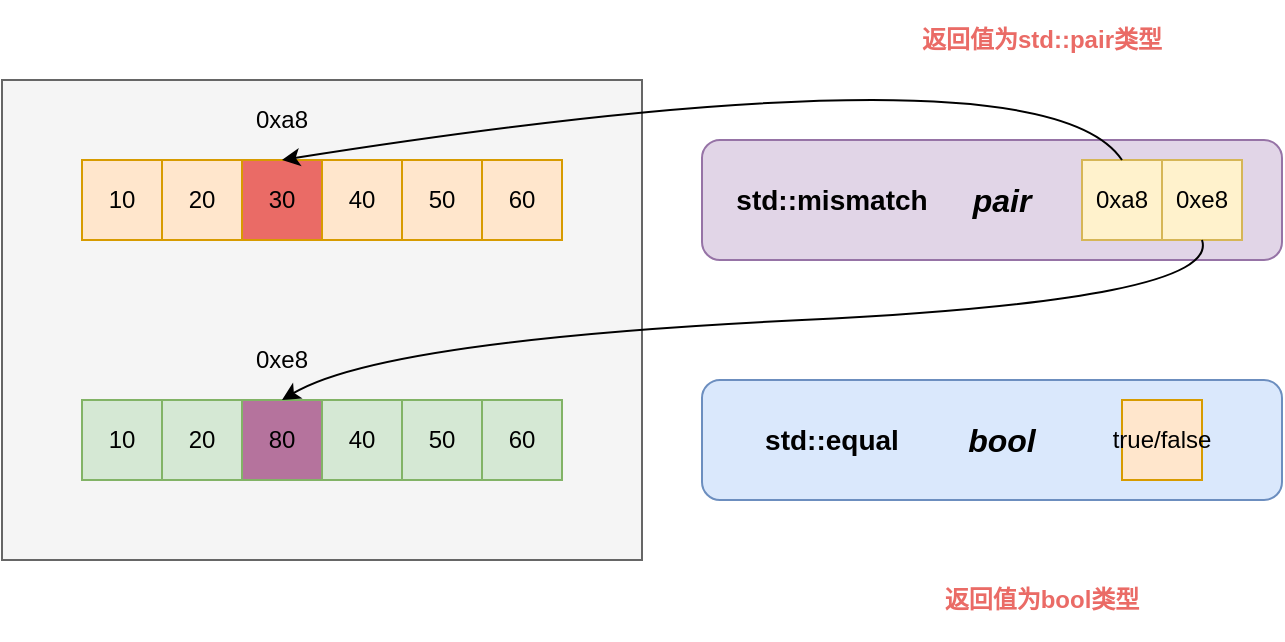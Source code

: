 <mxfile version="14.9.8" type="github">
  <diagram id="D_pI4qiSISny5-aCqGx1" name="Page-1">
    <mxGraphModel dx="1422" dy="801" grid="1" gridSize="10" guides="1" tooltips="1" connect="1" arrows="1" fold="1" page="1" pageScale="1" pageWidth="827" pageHeight="1169" math="0" shadow="0">
      <root>
        <mxCell id="0" />
        <mxCell id="1" parent="0" />
        <mxCell id="sCApRbblR5fKisdRAcV4-32" value="" style="rounded=1;whiteSpace=wrap;html=1;fillColor=#e1d5e7;strokeColor=#9673a6;" vertex="1" parent="1">
          <mxGeometry x="390" y="230" width="290" height="60" as="geometry" />
        </mxCell>
        <mxCell id="sCApRbblR5fKisdRAcV4-31" value="" style="rounded=1;whiteSpace=wrap;html=1;fillColor=#dae8fc;strokeColor=#6c8ebf;" vertex="1" parent="1">
          <mxGeometry x="390" y="350" width="290" height="60" as="geometry" />
        </mxCell>
        <mxCell id="sCApRbblR5fKisdRAcV4-30" value="" style="rounded=0;whiteSpace=wrap;html=1;fillColor=#f5f5f5;strokeColor=#666666;fontColor=#333333;" vertex="1" parent="1">
          <mxGeometry x="40" y="200" width="320" height="240" as="geometry" />
        </mxCell>
        <mxCell id="sCApRbblR5fKisdRAcV4-1" value="10" style="rounded=0;whiteSpace=wrap;html=1;fillColor=#ffe6cc;strokeColor=#d79b00;" vertex="1" parent="1">
          <mxGeometry x="80" y="240" width="40" height="40" as="geometry" />
        </mxCell>
        <mxCell id="sCApRbblR5fKisdRAcV4-2" value="20" style="rounded=0;whiteSpace=wrap;html=1;fillColor=#ffe6cc;strokeColor=#d79b00;" vertex="1" parent="1">
          <mxGeometry x="120" y="240" width="40" height="40" as="geometry" />
        </mxCell>
        <mxCell id="sCApRbblR5fKisdRAcV4-3" value="50" style="rounded=0;whiteSpace=wrap;html=1;fillColor=#ffe6cc;strokeColor=#d79b00;" vertex="1" parent="1">
          <mxGeometry x="240" y="240" width="40" height="40" as="geometry" />
        </mxCell>
        <mxCell id="sCApRbblR5fKisdRAcV4-4" value="40" style="rounded=0;whiteSpace=wrap;html=1;fillColor=#ffe6cc;strokeColor=#d79b00;" vertex="1" parent="1">
          <mxGeometry x="200" y="240" width="40" height="40" as="geometry" />
        </mxCell>
        <mxCell id="sCApRbblR5fKisdRAcV4-5" value="30" style="rounded=0;whiteSpace=wrap;html=1;strokeColor=#d79b00;fillColor=#EA6B66;" vertex="1" parent="1">
          <mxGeometry x="160" y="240" width="40" height="40" as="geometry" />
        </mxCell>
        <mxCell id="sCApRbblR5fKisdRAcV4-7" value="60" style="rounded=0;whiteSpace=wrap;html=1;fillColor=#ffe6cc;strokeColor=#d79b00;" vertex="1" parent="1">
          <mxGeometry x="280" y="240" width="40" height="40" as="geometry" />
        </mxCell>
        <mxCell id="sCApRbblR5fKisdRAcV4-8" value="10" style="rounded=0;whiteSpace=wrap;html=1;fillColor=#d5e8d4;strokeColor=#82b366;" vertex="1" parent="1">
          <mxGeometry x="80" y="360" width="40" height="40" as="geometry" />
        </mxCell>
        <mxCell id="sCApRbblR5fKisdRAcV4-9" value="20" style="rounded=0;whiteSpace=wrap;html=1;fillColor=#d5e8d4;strokeColor=#82b366;" vertex="1" parent="1">
          <mxGeometry x="120" y="360" width="40" height="40" as="geometry" />
        </mxCell>
        <mxCell id="sCApRbblR5fKisdRAcV4-10" value="50" style="rounded=0;whiteSpace=wrap;html=1;fillColor=#d5e8d4;strokeColor=#82b366;" vertex="1" parent="1">
          <mxGeometry x="240" y="360" width="40" height="40" as="geometry" />
        </mxCell>
        <mxCell id="sCApRbblR5fKisdRAcV4-11" value="40" style="rounded=0;whiteSpace=wrap;html=1;fillColor=#d5e8d4;strokeColor=#82b366;" vertex="1" parent="1">
          <mxGeometry x="200" y="360" width="40" height="40" as="geometry" />
        </mxCell>
        <mxCell id="sCApRbblR5fKisdRAcV4-12" value="80" style="rounded=0;whiteSpace=wrap;html=1;strokeColor=#82b366;fillColor=#B5739D;" vertex="1" parent="1">
          <mxGeometry x="160" y="360" width="40" height="40" as="geometry" />
        </mxCell>
        <mxCell id="sCApRbblR5fKisdRAcV4-13" value="60" style="rounded=0;whiteSpace=wrap;html=1;fillColor=#d5e8d4;strokeColor=#82b366;" vertex="1" parent="1">
          <mxGeometry x="280" y="360" width="40" height="40" as="geometry" />
        </mxCell>
        <mxCell id="sCApRbblR5fKisdRAcV4-14" value="&lt;b&gt;&lt;font style=&quot;font-size: 14px&quot;&gt;std::mismatch&lt;/font&gt;&lt;/b&gt;" style="text;html=1;strokeColor=none;fillColor=none;align=center;verticalAlign=middle;whiteSpace=wrap;rounded=0;" vertex="1" parent="1">
          <mxGeometry x="400" y="240" width="110" height="40" as="geometry" />
        </mxCell>
        <mxCell id="sCApRbblR5fKisdRAcV4-15" value="&lt;b&gt;&lt;font style=&quot;font-size: 14px&quot;&gt;std::equal&lt;/font&gt;&lt;/b&gt;" style="text;html=1;strokeColor=none;fillColor=none;align=center;verticalAlign=middle;whiteSpace=wrap;rounded=0;" vertex="1" parent="1">
          <mxGeometry x="415" y="360" width="80" height="40" as="geometry" />
        </mxCell>
        <mxCell id="sCApRbblR5fKisdRAcV4-17" value="0xe8" style="rounded=0;whiteSpace=wrap;html=1;strokeColor=#d6b656;fillColor=#fff2cc;" vertex="1" parent="1">
          <mxGeometry x="620" y="240" width="40" height="40" as="geometry" />
        </mxCell>
        <mxCell id="sCApRbblR5fKisdRAcV4-18" value="0xa8" style="rounded=0;whiteSpace=wrap;html=1;strokeColor=#d6b656;fillColor=#fff2cc;" vertex="1" parent="1">
          <mxGeometry x="580" y="240" width="40" height="40" as="geometry" />
        </mxCell>
        <mxCell id="sCApRbblR5fKisdRAcV4-19" value="true/false" style="rounded=0;whiteSpace=wrap;html=1;strokeColor=#d79b00;fillColor=#ffe6cc;" vertex="1" parent="1">
          <mxGeometry x="600" y="360" width="40" height="40" as="geometry" />
        </mxCell>
        <mxCell id="sCApRbblR5fKisdRAcV4-21" value="&lt;i&gt;&lt;b&gt;&lt;font style=&quot;font-size: 16px&quot;&gt;bool&lt;/font&gt;&lt;/b&gt;&lt;/i&gt;" style="text;html=1;strokeColor=none;fillColor=none;align=center;verticalAlign=middle;whiteSpace=wrap;rounded=0;" vertex="1" parent="1">
          <mxGeometry x="520" y="360" width="40" height="40" as="geometry" />
        </mxCell>
        <mxCell id="sCApRbblR5fKisdRAcV4-22" value="&lt;b&gt;&lt;font style=&quot;font-size: 16px&quot;&gt;&lt;i&gt;pair&lt;/i&gt;&lt;/font&gt;&lt;/b&gt;" style="text;html=1;strokeColor=none;fillColor=none;align=center;verticalAlign=middle;whiteSpace=wrap;rounded=0;" vertex="1" parent="1">
          <mxGeometry x="520" y="240" width="40" height="40" as="geometry" />
        </mxCell>
        <mxCell id="sCApRbblR5fKisdRAcV4-24" value="0xe8" style="text;html=1;strokeColor=none;fillColor=none;align=center;verticalAlign=middle;whiteSpace=wrap;rounded=0;" vertex="1" parent="1">
          <mxGeometry x="160" y="320" width="40" height="40" as="geometry" />
        </mxCell>
        <mxCell id="sCApRbblR5fKisdRAcV4-26" value="0xa8" style="text;html=1;strokeColor=none;fillColor=none;align=center;verticalAlign=middle;whiteSpace=wrap;rounded=0;" vertex="1" parent="1">
          <mxGeometry x="160" y="200" width="40" height="40" as="geometry" />
        </mxCell>
        <mxCell id="sCApRbblR5fKisdRAcV4-27" value="" style="curved=1;endArrow=classic;html=1;exitX=0.5;exitY=0;exitDx=0;exitDy=0;entryX=0.5;entryY=1;entryDx=0;entryDy=0;" edge="1" parent="1" source="sCApRbblR5fKisdRAcV4-18" target="sCApRbblR5fKisdRAcV4-26">
          <mxGeometry width="50" height="50" relative="1" as="geometry">
            <mxPoint x="530" y="210" as="sourcePoint" />
            <mxPoint x="580" y="160" as="targetPoint" />
            <Array as="points">
              <mxPoint x="580" y="210" />
              <mxPoint x="370" y="210" />
            </Array>
          </mxGeometry>
        </mxCell>
        <mxCell id="sCApRbblR5fKisdRAcV4-28" value="" style="curved=1;endArrow=classic;html=1;exitX=0.5;exitY=1;exitDx=0;exitDy=0;" edge="1" parent="1" source="sCApRbblR5fKisdRAcV4-17">
          <mxGeometry width="50" height="50" relative="1" as="geometry">
            <mxPoint x="490" y="480" as="sourcePoint" />
            <mxPoint x="180" y="360" as="targetPoint" />
            <Array as="points">
              <mxPoint x="650" y="310" />
              <mxPoint x="230" y="330" />
            </Array>
          </mxGeometry>
        </mxCell>
        <mxCell id="sCApRbblR5fKisdRAcV4-33" value="&lt;font color=&quot;#ea6b66&quot;&gt;&lt;b&gt;返回值为std::pair类型&lt;/b&gt;&lt;/font&gt;" style="text;html=1;strokeColor=none;fillColor=none;align=center;verticalAlign=middle;whiteSpace=wrap;rounded=0;" vertex="1" parent="1">
          <mxGeometry x="480" y="160" width="160" height="40" as="geometry" />
        </mxCell>
        <mxCell id="sCApRbblR5fKisdRAcV4-34" value="&lt;b&gt;&lt;font style=&quot;font-size: 12px&quot; color=&quot;#ea6b66&quot;&gt;返回值为bool类型&lt;/font&gt;&lt;/b&gt;" style="text;html=1;strokeColor=none;fillColor=none;align=center;verticalAlign=middle;whiteSpace=wrap;rounded=0;" vertex="1" parent="1">
          <mxGeometry x="480" y="440" width="160" height="40" as="geometry" />
        </mxCell>
      </root>
    </mxGraphModel>
  </diagram>
</mxfile>
